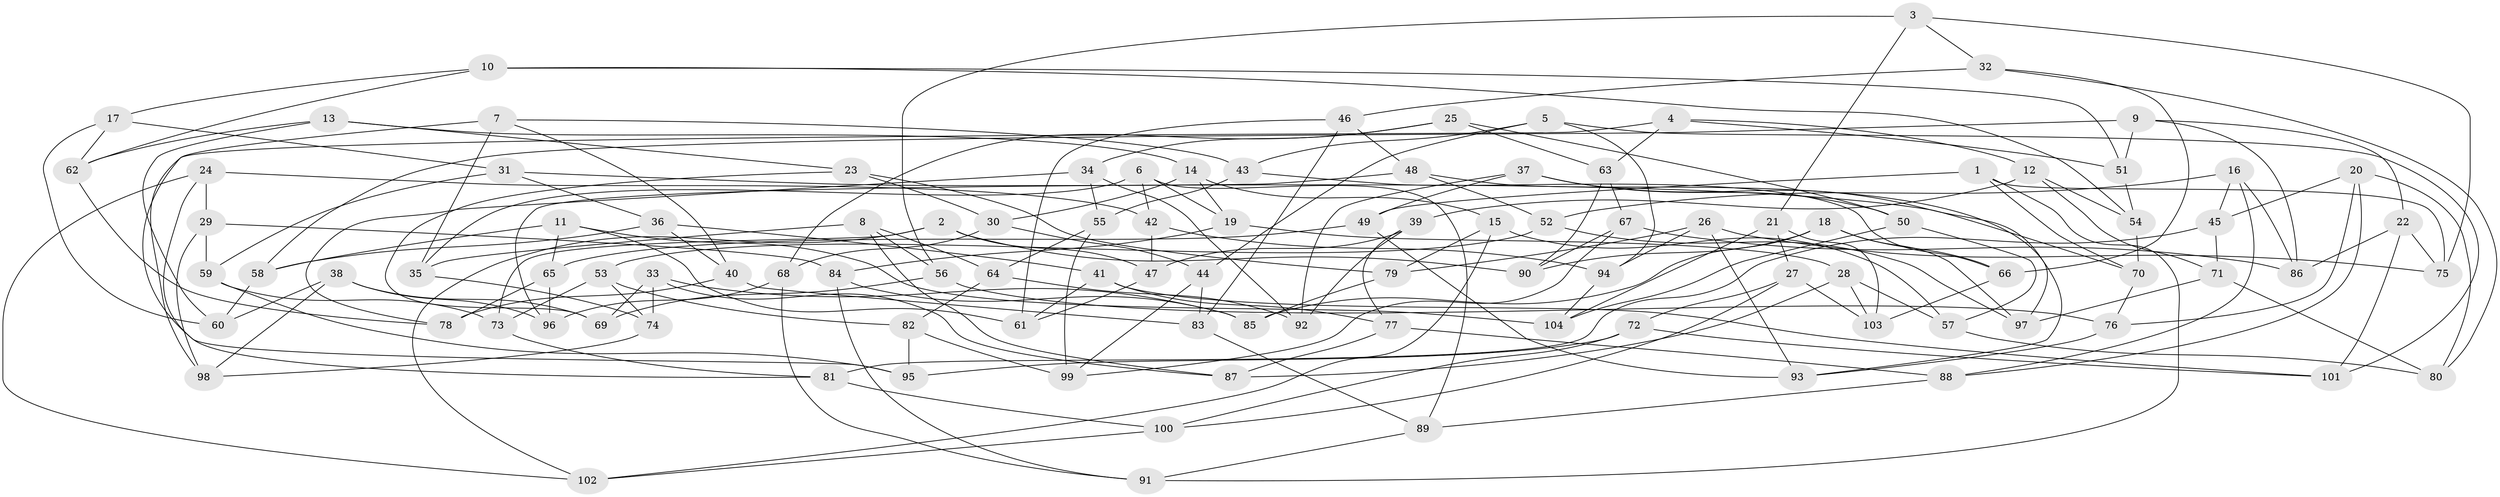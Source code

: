// Generated by graph-tools (version 1.1) at 2025/16/03/09/25 04:16:24]
// undirected, 104 vertices, 208 edges
graph export_dot {
graph [start="1"]
  node [color=gray90,style=filled];
  1;
  2;
  3;
  4;
  5;
  6;
  7;
  8;
  9;
  10;
  11;
  12;
  13;
  14;
  15;
  16;
  17;
  18;
  19;
  20;
  21;
  22;
  23;
  24;
  25;
  26;
  27;
  28;
  29;
  30;
  31;
  32;
  33;
  34;
  35;
  36;
  37;
  38;
  39;
  40;
  41;
  42;
  43;
  44;
  45;
  46;
  47;
  48;
  49;
  50;
  51;
  52;
  53;
  54;
  55;
  56;
  57;
  58;
  59;
  60;
  61;
  62;
  63;
  64;
  65;
  66;
  67;
  68;
  69;
  70;
  71;
  72;
  73;
  74;
  75;
  76;
  77;
  78;
  79;
  80;
  81;
  82;
  83;
  84;
  85;
  86;
  87;
  88;
  89;
  90;
  91;
  92;
  93;
  94;
  95;
  96;
  97;
  98;
  99;
  100;
  101;
  102;
  103;
  104;
  1 -- 49;
  1 -- 70;
  1 -- 75;
  1 -- 91;
  2 -- 73;
  2 -- 90;
  2 -- 47;
  2 -- 102;
  3 -- 75;
  3 -- 32;
  3 -- 21;
  3 -- 56;
  4 -- 51;
  4 -- 98;
  4 -- 63;
  4 -- 12;
  5 -- 101;
  5 -- 94;
  5 -- 43;
  5 -- 44;
  6 -- 19;
  6 -- 42;
  6 -- 89;
  6 -- 35;
  7 -- 35;
  7 -- 40;
  7 -- 43;
  7 -- 95;
  8 -- 64;
  8 -- 56;
  8 -- 87;
  8 -- 35;
  9 -- 58;
  9 -- 22;
  9 -- 86;
  9 -- 51;
  10 -- 17;
  10 -- 62;
  10 -- 51;
  10 -- 54;
  11 -- 65;
  11 -- 58;
  11 -- 61;
  11 -- 104;
  12 -- 71;
  12 -- 54;
  12 -- 39;
  13 -- 60;
  13 -- 14;
  13 -- 23;
  13 -- 62;
  14 -- 30;
  14 -- 19;
  14 -- 15;
  15 -- 57;
  15 -- 79;
  15 -- 102;
  16 -- 52;
  16 -- 45;
  16 -- 88;
  16 -- 86;
  17 -- 60;
  17 -- 62;
  17 -- 31;
  18 -- 90;
  18 -- 85;
  18 -- 97;
  18 -- 66;
  19 -- 84;
  19 -- 28;
  20 -- 80;
  20 -- 45;
  20 -- 76;
  20 -- 88;
  21 -- 27;
  21 -- 104;
  21 -- 103;
  22 -- 86;
  22 -- 101;
  22 -- 75;
  23 -- 30;
  23 -- 79;
  23 -- 69;
  24 -- 42;
  24 -- 81;
  24 -- 29;
  24 -- 102;
  25 -- 63;
  25 -- 68;
  25 -- 34;
  25 -- 50;
  26 -- 94;
  26 -- 79;
  26 -- 75;
  26 -- 93;
  27 -- 100;
  27 -- 72;
  27 -- 103;
  28 -- 87;
  28 -- 103;
  28 -- 57;
  29 -- 98;
  29 -- 59;
  29 -- 84;
  30 -- 68;
  30 -- 44;
  31 -- 70;
  31 -- 59;
  31 -- 36;
  32 -- 46;
  32 -- 66;
  32 -- 80;
  33 -- 85;
  33 -- 74;
  33 -- 87;
  33 -- 69;
  34 -- 55;
  34 -- 92;
  34 -- 78;
  35 -- 74;
  36 -- 58;
  36 -- 40;
  36 -- 41;
  37 -- 97;
  37 -- 92;
  37 -- 49;
  37 -- 50;
  38 -- 96;
  38 -- 60;
  38 -- 69;
  38 -- 98;
  39 -- 47;
  39 -- 77;
  39 -- 92;
  40 -- 78;
  40 -- 83;
  41 -- 61;
  41 -- 77;
  41 -- 101;
  42 -- 47;
  42 -- 94;
  43 -- 55;
  43 -- 66;
  44 -- 83;
  44 -- 99;
  45 -- 71;
  45 -- 81;
  46 -- 48;
  46 -- 61;
  46 -- 83;
  47 -- 61;
  48 -- 93;
  48 -- 52;
  48 -- 96;
  49 -- 65;
  49 -- 93;
  50 -- 104;
  50 -- 57;
  51 -- 54;
  52 -- 53;
  52 -- 97;
  53 -- 82;
  53 -- 73;
  53 -- 74;
  54 -- 70;
  55 -- 99;
  55 -- 64;
  56 -- 69;
  56 -- 76;
  57 -- 80;
  58 -- 60;
  59 -- 95;
  59 -- 73;
  62 -- 78;
  63 -- 67;
  63 -- 90;
  64 -- 92;
  64 -- 82;
  65 -- 96;
  65 -- 78;
  66 -- 103;
  67 -- 86;
  67 -- 90;
  67 -- 99;
  68 -- 96;
  68 -- 91;
  70 -- 76;
  71 -- 97;
  71 -- 80;
  72 -- 100;
  72 -- 101;
  72 -- 95;
  73 -- 81;
  74 -- 98;
  76 -- 93;
  77 -- 87;
  77 -- 88;
  79 -- 85;
  81 -- 100;
  82 -- 99;
  82 -- 95;
  83 -- 89;
  84 -- 91;
  84 -- 85;
  88 -- 89;
  89 -- 91;
  94 -- 104;
  100 -- 102;
}
